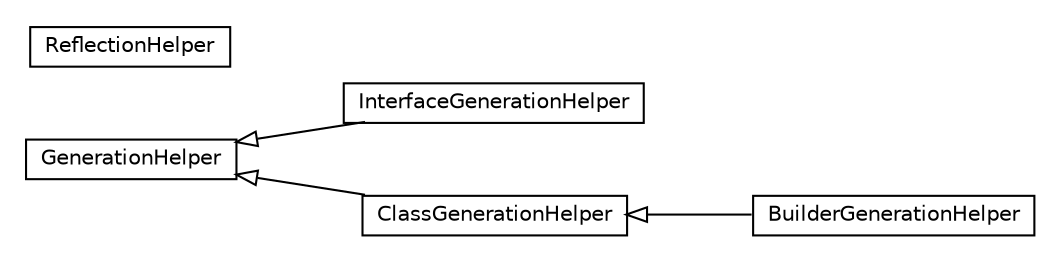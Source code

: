 #!/usr/local/bin/dot
#
# Class diagram 
# Generated by UMLGraph version R5_6-24-gf6e263 (http://www.umlgraph.org/)
#

digraph G {
	edge [fontname="Helvetica",fontsize=10,labelfontname="Helvetica",labelfontsize=10];
	node [fontname="Helvetica",fontsize=10,shape=plaintext];
	nodesep=0.25;
	ranksep=0.5;
	rankdir=LR;
	// com.gwtplatform.dispatch.annotation.helper.InterfaceGenerationHelper
	c24504 [label=<<table title="com.gwtplatform.dispatch.annotation.helper.InterfaceGenerationHelper" border="0" cellborder="1" cellspacing="0" cellpadding="2" port="p" href="./InterfaceGenerationHelper.html">
		<tr><td><table border="0" cellspacing="0" cellpadding="1">
<tr><td align="center" balign="center"> InterfaceGenerationHelper </td></tr>
		</table></td></tr>
		</table>>, URL="./InterfaceGenerationHelper.html", fontname="Helvetica", fontcolor="black", fontsize=10.0];
	// com.gwtplatform.dispatch.annotation.helper.BuilderGenerationHelper
	c24505 [label=<<table title="com.gwtplatform.dispatch.annotation.helper.BuilderGenerationHelper" border="0" cellborder="1" cellspacing="0" cellpadding="2" port="p" href="./BuilderGenerationHelper.html">
		<tr><td><table border="0" cellspacing="0" cellpadding="1">
<tr><td align="center" balign="center"> BuilderGenerationHelper </td></tr>
		</table></td></tr>
		</table>>, URL="./BuilderGenerationHelper.html", fontname="Helvetica", fontcolor="black", fontsize=10.0];
	// com.gwtplatform.dispatch.annotation.helper.ClassGenerationHelper
	c24506 [label=<<table title="com.gwtplatform.dispatch.annotation.helper.ClassGenerationHelper" border="0" cellborder="1" cellspacing="0" cellpadding="2" port="p" href="./ClassGenerationHelper.html">
		<tr><td><table border="0" cellspacing="0" cellpadding="1">
<tr><td align="center" balign="center"> ClassGenerationHelper </td></tr>
		</table></td></tr>
		</table>>, URL="./ClassGenerationHelper.html", fontname="Helvetica", fontcolor="black", fontsize=10.0];
	// com.gwtplatform.dispatch.annotation.helper.ReflectionHelper
	c24507 [label=<<table title="com.gwtplatform.dispatch.annotation.helper.ReflectionHelper" border="0" cellborder="1" cellspacing="0" cellpadding="2" port="p" href="./ReflectionHelper.html">
		<tr><td><table border="0" cellspacing="0" cellpadding="1">
<tr><td align="center" balign="center"> ReflectionHelper </td></tr>
		</table></td></tr>
		</table>>, URL="./ReflectionHelper.html", fontname="Helvetica", fontcolor="black", fontsize=10.0];
	// com.gwtplatform.dispatch.annotation.helper.GenerationHelper
	c24508 [label=<<table title="com.gwtplatform.dispatch.annotation.helper.GenerationHelper" border="0" cellborder="1" cellspacing="0" cellpadding="2" port="p" href="./GenerationHelper.html">
		<tr><td><table border="0" cellspacing="0" cellpadding="1">
<tr><td align="center" balign="center"> GenerationHelper </td></tr>
		</table></td></tr>
		</table>>, URL="./GenerationHelper.html", fontname="Helvetica", fontcolor="black", fontsize=10.0];
	//com.gwtplatform.dispatch.annotation.helper.InterfaceGenerationHelper extends com.gwtplatform.dispatch.annotation.helper.GenerationHelper
	c24508:p -> c24504:p [dir=back,arrowtail=empty];
	//com.gwtplatform.dispatch.annotation.helper.BuilderGenerationHelper extends com.gwtplatform.dispatch.annotation.helper.ClassGenerationHelper
	c24506:p -> c24505:p [dir=back,arrowtail=empty];
	//com.gwtplatform.dispatch.annotation.helper.ClassGenerationHelper extends com.gwtplatform.dispatch.annotation.helper.GenerationHelper
	c24508:p -> c24506:p [dir=back,arrowtail=empty];
}

